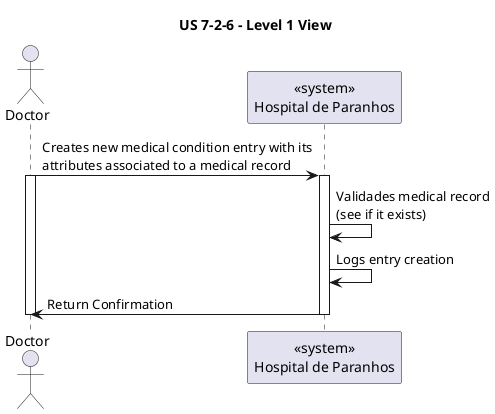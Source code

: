 @startuml

title US 7-2-6 - Level 1 View

actor Doctor as U
participant "<<system>>\nHospital de Paranhos" as web

U -> web : Creates new medical condition entry with its\nattributes associated to a medical record
activate U
activate web
web -> web : Validades medical record\n(see if it exists)
web -> web : Logs entry creation
web -> U : Return Confirmation
deactivate web
deactivate U

@enduml